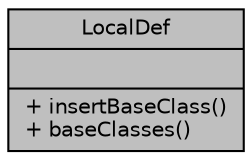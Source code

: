 digraph "LocalDef"
{
 // LATEX_PDF_SIZE
  edge [fontname="Helvetica",fontsize="10",labelfontname="Helvetica",labelfontsize="10"];
  node [fontname="Helvetica",fontsize="10",shape=record];
  Node1 [label="{LocalDef\n||+ insertBaseClass()\l+ baseClasses()\l}",height=0.2,width=0.4,color="black", fillcolor="grey75", style="filled", fontcolor="black",tooltip=" "];
}
